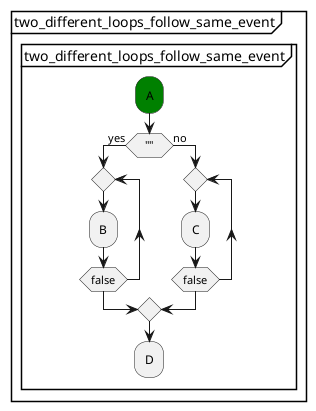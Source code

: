@startuml
partition "two_different_loops_follow_same_event" {
    group "two_different_loops_follow_same_event"
        #green:A;
        if ("") then (yes)
            repeat
                :B;
            repeat while (false)
        else (no)
            repeat
                :C;
            repeat while (false)
        endif
        :D;
    end group
}
@enduml